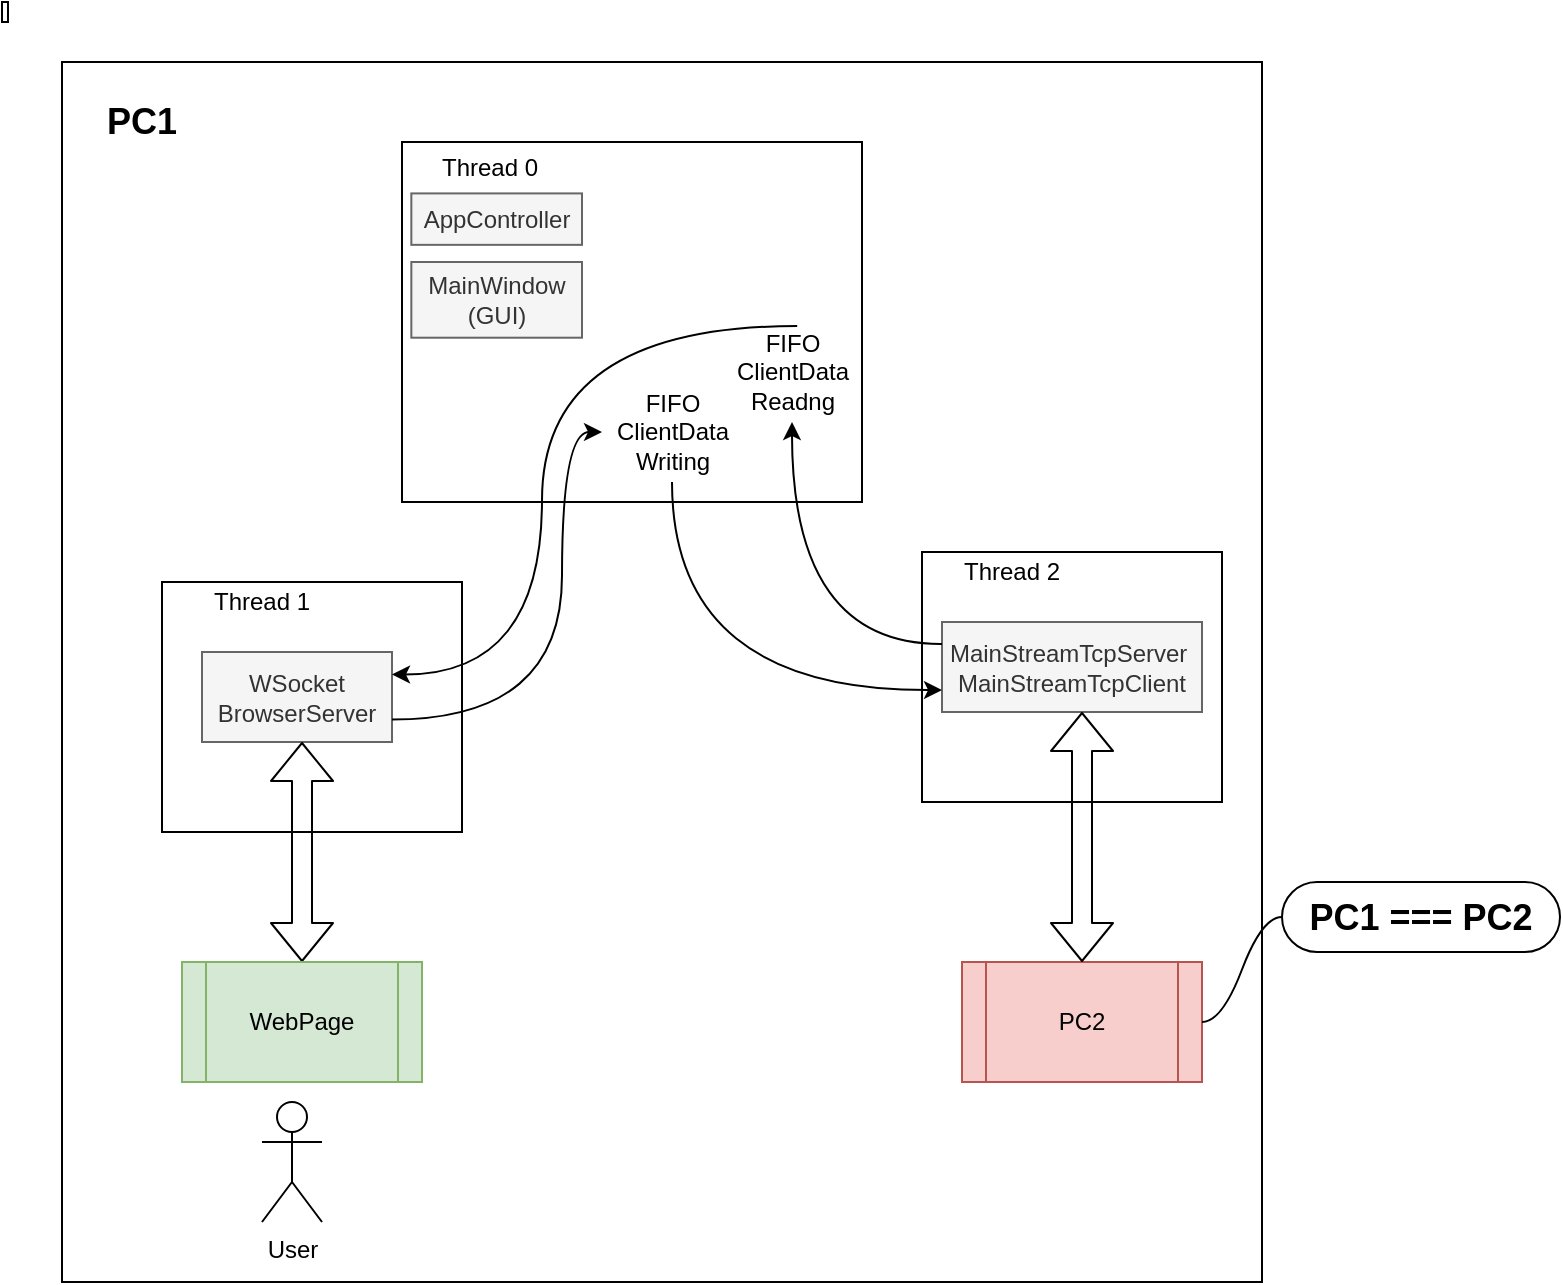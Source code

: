 <mxfile version="13.0.0" type="device"><diagram id="Fy8_1TQ-e7wW6H12ivv6" name="Страница 1"><mxGraphModel dx="1298" dy="773" grid="1" gridSize="10" guides="1" tooltips="1" connect="1" arrows="1" fold="1" page="1" pageScale="1" pageWidth="1654" pageHeight="1169" math="0" shadow="0"><root><mxCell id="0"/><mxCell id="1" parent="0"/><mxCell id="84r53p7e_uCZGBSpIB9K-10" value="" style="rounded=0;whiteSpace=wrap;html=1;recursiveResize=0;container=1;" vertex="1" parent="1"><mxGeometry x="30" y="30" width="600" height="610" as="geometry"/></mxCell><mxCell id="Ye5y0J_g0E443S7bQtjh-3" value="" style="rounded=0;whiteSpace=wrap;html=1;container=1;resizable=1;autosize=0;recursiveResize=0;" parent="84r53p7e_uCZGBSpIB9K-10" vertex="1"><mxGeometry x="430" y="245" width="150" height="125" as="geometry"/></mxCell><mxCell id="Ye5y0J_g0E443S7bQtjh-5" value="Thread 2" style="text;html=1;strokeColor=none;fillColor=none;align=center;verticalAlign=middle;whiteSpace=wrap;rounded=0;" parent="Ye5y0J_g0E443S7bQtjh-3" vertex="1"><mxGeometry x="15" width="60" height="20" as="geometry"/></mxCell><mxCell id="Ye5y0J_g0E443S7bQtjh-1" value="MainStreamTcpServer" style="text;html=1;strokeColor=#666666;fillColor=#f5f5f5;align=center;verticalAlign=middle;whiteSpace=wrap;rounded=0;fontColor=#333333;" parent="Ye5y0J_g0E443S7bQtjh-3" vertex="1"><mxGeometry x="20" y="35" width="120" height="45" as="geometry"/></mxCell><mxCell id="9lkxk7MGHFjPDrEuCipO-1" value="" style="rounded=0;whiteSpace=wrap;html=1;container=1;resizable=1;autosize=0;recursiveResize=0;" parent="Ye5y0J_g0E443S7bQtjh-3" vertex="1"><mxGeometry width="150" height="125" as="geometry"/></mxCell><mxCell id="9lkxk7MGHFjPDrEuCipO-2" value="Thread 2" style="text;html=1;strokeColor=none;fillColor=none;align=center;verticalAlign=middle;whiteSpace=wrap;rounded=0;" parent="9lkxk7MGHFjPDrEuCipO-1" vertex="1"><mxGeometry x="15" width="60" height="20" as="geometry"/></mxCell><mxCell id="9lkxk7MGHFjPDrEuCipO-3" value="MainStreamTcpServer&amp;nbsp;&lt;br&gt;MainStreamTcpClient" style="text;html=1;strokeColor=#666666;fillColor=#f5f5f5;align=center;verticalAlign=middle;whiteSpace=wrap;rounded=0;fontColor=#333333;" parent="9lkxk7MGHFjPDrEuCipO-1" vertex="1"><mxGeometry x="10" y="35" width="130" height="45" as="geometry"/></mxCell><mxCell id="Ye5y0J_g0E443S7bQtjh-2" value="" style="rounded=0;whiteSpace=wrap;html=1;container=1;resizable=1;autosize=0;recursiveResize=0;" parent="84r53p7e_uCZGBSpIB9K-10" vertex="1"><mxGeometry x="50" y="260" width="150" height="125" as="geometry"/></mxCell><mxCell id="yMju6Mz20xBZHGJCLpKq-3" value="WSocket&lt;br&gt;BrowserServer" style="text;html=1;strokeColor=#666666;fillColor=#f5f5f5;align=center;verticalAlign=middle;whiteSpace=wrap;rounded=0;fontColor=#333333;" parent="Ye5y0J_g0E443S7bQtjh-2" vertex="1"><mxGeometry x="20" y="35" width="95" height="45" as="geometry"/></mxCell><mxCell id="Ye5y0J_g0E443S7bQtjh-4" value="Thread 1" style="text;html=1;strokeColor=none;fillColor=none;align=center;verticalAlign=middle;whiteSpace=wrap;rounded=0;" parent="Ye5y0J_g0E443S7bQtjh-2" vertex="1"><mxGeometry x="20" width="60" height="20" as="geometry"/></mxCell><mxCell id="Ye5y0J_g0E443S7bQtjh-13" value="" style="rounded=0;whiteSpace=wrap;html=1;container=1;resizable=1;autosize=0;recursiveResize=0;" parent="84r53p7e_uCZGBSpIB9K-10" vertex="1"><mxGeometry x="170" y="40" width="230" height="180" as="geometry"/></mxCell><mxCell id="Ye5y0J_g0E443S7bQtjh-15" value="Thread 0" style="text;html=1;strokeColor=none;fillColor=none;align=center;verticalAlign=middle;whiteSpace=wrap;rounded=0;" parent="Ye5y0J_g0E443S7bQtjh-13" vertex="1"><mxGeometry x="0.003" width="88" height="25.714" as="geometry"/></mxCell><mxCell id="yMju6Mz20xBZHGJCLpKq-1" value="AppController" style="text;html=1;strokeColor=#666666;fillColor=#f5f5f5;align=center;verticalAlign=middle;whiteSpace=wrap;rounded=0;fontColor=#333333;" parent="Ye5y0J_g0E443S7bQtjh-13" vertex="1"><mxGeometry x="4.67" y="25.71" width="85.33" height="25.71" as="geometry"/></mxCell><mxCell id="Ye5y0J_g0E443S7bQtjh-8" value="FIFO&lt;br&gt;ClientData&lt;br&gt;Readng" style="text;html=1;align=center;verticalAlign=middle;resizable=0;points=[];autosize=1;" parent="Ye5y0J_g0E443S7bQtjh-13" vertex="1"><mxGeometry x="160" y="90.0" width="70" height="50" as="geometry"/></mxCell><mxCell id="Ye5y0J_g0E443S7bQtjh-17" value="FIFO&lt;br&gt;ClientData&lt;br&gt;Writing" style="text;html=1;align=center;verticalAlign=middle;resizable=0;points=[];autosize=1;" parent="Ye5y0J_g0E443S7bQtjh-13" vertex="1"><mxGeometry x="100" y="120" width="70" height="50" as="geometry"/></mxCell><mxCell id="84r53p7e_uCZGBSpIB9K-1" value="MainWindow&lt;br&gt;(GUI)" style="text;html=1;strokeColor=#666666;fillColor=#f5f5f5;align=center;verticalAlign=middle;whiteSpace=wrap;rounded=0;fontColor=#333333;" vertex="1" parent="Ye5y0J_g0E443S7bQtjh-13"><mxGeometry x="4.67" y="60.0" width="85.33" height="37.85" as="geometry"/></mxCell><mxCell id="Ye5y0J_g0E443S7bQtjh-10" style="edgeStyle=orthogonalEdgeStyle;rounded=0;orthogonalLoop=1;jettySize=auto;html=1;curved=1;" parent="84r53p7e_uCZGBSpIB9K-10" target="Ye5y0J_g0E443S7bQtjh-8" edge="1"><mxGeometry relative="1" as="geometry"><mxPoint x="440" y="291" as="sourcePoint"/></mxGeometry></mxCell><mxCell id="Ye5y0J_g0E443S7bQtjh-12" style="edgeStyle=orthogonalEdgeStyle;rounded=0;orthogonalLoop=1;jettySize=auto;html=1;curved=1;entryX=1;entryY=0.25;entryDx=0;entryDy=0;exitX=0.537;exitY=0.04;exitDx=0;exitDy=0;exitPerimeter=0;" parent="84r53p7e_uCZGBSpIB9K-10" source="Ye5y0J_g0E443S7bQtjh-8" target="yMju6Mz20xBZHGJCLpKq-3" edge="1"><mxGeometry relative="1" as="geometry"><mxPoint x="365" y="130" as="sourcePoint"/><mxPoint x="310" y="300" as="targetPoint"/><Array as="points"><mxPoint x="240" y="132"/><mxPoint x="240" y="306"/></Array></mxGeometry></mxCell><mxCell id="Ye5y0J_g0E443S7bQtjh-19" style="edgeStyle=orthogonalEdgeStyle;rounded=0;orthogonalLoop=1;jettySize=auto;html=1;curved=1;entryX=1;entryY=0.75;entryDx=0;entryDy=0;endArrow=none;endFill=0;startArrow=classic;startFill=1;" parent="84r53p7e_uCZGBSpIB9K-10" source="Ye5y0J_g0E443S7bQtjh-17" target="yMju6Mz20xBZHGJCLpKq-3" edge="1"><mxGeometry relative="1" as="geometry"><mxPoint x="397.5" y="348.22" as="sourcePoint"/><mxPoint x="172.5" y="366.97" as="targetPoint"/><Array as="points"><mxPoint x="250" y="185"/><mxPoint x="250" y="329"/></Array></mxGeometry></mxCell><mxCell id="Ye5y0J_g0E443S7bQtjh-18" style="edgeStyle=orthogonalEdgeStyle;rounded=0;orthogonalLoop=1;jettySize=auto;html=1;curved=1;startArrow=classic;startFill=1;endArrow=none;endFill=0;" parent="84r53p7e_uCZGBSpIB9K-10" target="Ye5y0J_g0E443S7bQtjh-17" edge="1"><mxGeometry relative="1" as="geometry"><mxPoint x="440" y="314" as="sourcePoint"/></mxGeometry></mxCell><mxCell id="Ye5y0J_g0E443S7bQtjh-22" value="PC2" style="shape=process;whiteSpace=wrap;html=1;backgroundOutline=1;fillColor=#f8cecc;strokeColor=#b85450;" parent="84r53p7e_uCZGBSpIB9K-10" vertex="1"><mxGeometry x="450" y="450" width="120" height="60" as="geometry"/></mxCell><mxCell id="Ye5y0J_g0E443S7bQtjh-24" value="" style="shape=flexArrow;endArrow=classic;startArrow=classic;html=1;entryX=0.5;entryY=0;entryDx=0;entryDy=0;exitX=0.5;exitY=1;exitDx=0;exitDy=0;" parent="84r53p7e_uCZGBSpIB9K-10" source="Ye5y0J_g0E443S7bQtjh-1" target="Ye5y0J_g0E443S7bQtjh-22" edge="1"><mxGeometry width="50" height="50" relative="1" as="geometry"><mxPoint x="580" y="303" as="sourcePoint"/><mxPoint x="680" y="350" as="targetPoint"/></mxGeometry></mxCell><mxCell id="Ye5y0J_g0E443S7bQtjh-25" value="" style="shape=flexArrow;endArrow=classic;startArrow=classic;html=1;entryX=0.5;entryY=0;entryDx=0;entryDy=0;" parent="84r53p7e_uCZGBSpIB9K-10" target="Ye5y0J_g0E443S7bQtjh-26" edge="1"><mxGeometry width="50" height="50" relative="1" as="geometry"><mxPoint x="120" y="340" as="sourcePoint"/><mxPoint x="290" y="365" as="targetPoint"/></mxGeometry></mxCell><mxCell id="Ye5y0J_g0E443S7bQtjh-26" value="WebPage" style="shape=process;whiteSpace=wrap;html=1;backgroundOutline=1;fillColor=#d5e8d4;strokeColor=#82b366;" parent="84r53p7e_uCZGBSpIB9K-10" vertex="1"><mxGeometry x="60" y="450" width="120" height="60" as="geometry"/></mxCell><mxCell id="84r53p7e_uCZGBSpIB9K-6" value="User" style="shape=umlActor;verticalLabelPosition=bottom;labelBackgroundColor=#ffffff;verticalAlign=top;html=1;outlineConnect=0;" vertex="1" parent="84r53p7e_uCZGBSpIB9K-10"><mxGeometry x="100" y="520" width="30" height="60" as="geometry"/></mxCell><mxCell id="84r53p7e_uCZGBSpIB9K-11" value="&lt;font style=&quot;font-size: 18px&quot;&gt;PC1&lt;/font&gt;" style="text;html=1;strokeColor=none;fillColor=none;align=center;verticalAlign=middle;whiteSpace=wrap;rounded=0;fontStyle=1;strokeWidth=5;" vertex="1" parent="84r53p7e_uCZGBSpIB9K-10"><mxGeometry x="20" y="20" width="40" height="20" as="geometry"/></mxCell><mxCell id="84r53p7e_uCZGBSpIB9K-16" value="&lt;span style=&quot;font-size: 18px ; font-weight: 700&quot;&gt;PC1 === PC2&lt;/span&gt;" style="whiteSpace=wrap;html=1;rounded=1;arcSize=50;align=center;verticalAlign=middle;strokeWidth=1;autosize=1;spacing=4;treeFolding=1;treeMoving=1;newEdgeStyle={&quot;edgeStyle&quot;:&quot;entityRelationEdgeStyle&quot;,&quot;startArrow&quot;:&quot;none&quot;,&quot;endArrow&quot;:&quot;none&quot;,&quot;segment&quot;:10,&quot;curved&quot;:1};" vertex="1" parent="1"><mxGeometry x="640" y="440" width="139" height="35" as="geometry"/></mxCell><mxCell id="84r53p7e_uCZGBSpIB9K-17" value="" style="edgeStyle=entityRelationEdgeStyle;startArrow=none;endArrow=none;segment=10;curved=1;exitX=1;exitY=0.5;exitDx=0;exitDy=0;" edge="1" target="84r53p7e_uCZGBSpIB9K-16" parent="1" source="Ye5y0J_g0E443S7bQtjh-22"><mxGeometry relative="1" as="geometry"><mxPoint x="630" y="510" as="sourcePoint"/></mxGeometry></mxCell><mxCell id="84r53p7e_uCZGBSpIB9K-23" value="" style="rounded=0;whiteSpace=wrap;html=1;strokeWidth=1;" vertex="1" parent="1"><mxGeometry width="3" height="10" as="geometry"/></mxCell></root></mxGraphModel></diagram></mxfile>